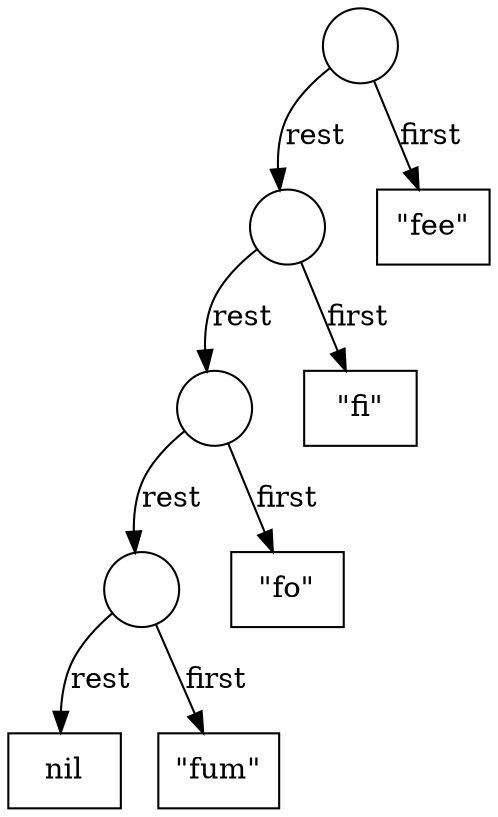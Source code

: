 digraph G {
  node [shape=circle];
  "_:b0" [label="" pos="0,1.5!"];
  "_:b1" [label="" pos="1.5,1.5!"];
  "_:b2" [label="" pos="3,1.5!"];
  "_:b3" [label="" pos="4.5,1.5!"];
  "nil" [shape=rect pos="6,1.5!"];

  "\"fee\"" [shape=rect pos="0,0!"];
  "\"fi\"" [shape=rect pos="1.5,0!"];
  "\"fo\"" [shape=rect pos="3,0!"];
  "\"fum\"" [shape=rect pos="4.5,0!"];

  "_:b0" -> "\"fee\"" [label="first "];
  "_:b1" -> "\"fi\""  [label="first "];
  "_:b2" -> "\"fo\""  [label="first "];
  "_:b3" -> "\"fum\"" [label="first "];

  "_:b0" -> "_:b1" [label="rest    "];
  "_:b1" -> "_:b2" [label="rest    "];
  "_:b2" -> "_:b3" [label="rest    "];
  "_:b3" -> "nil" [label="rest    "];
}